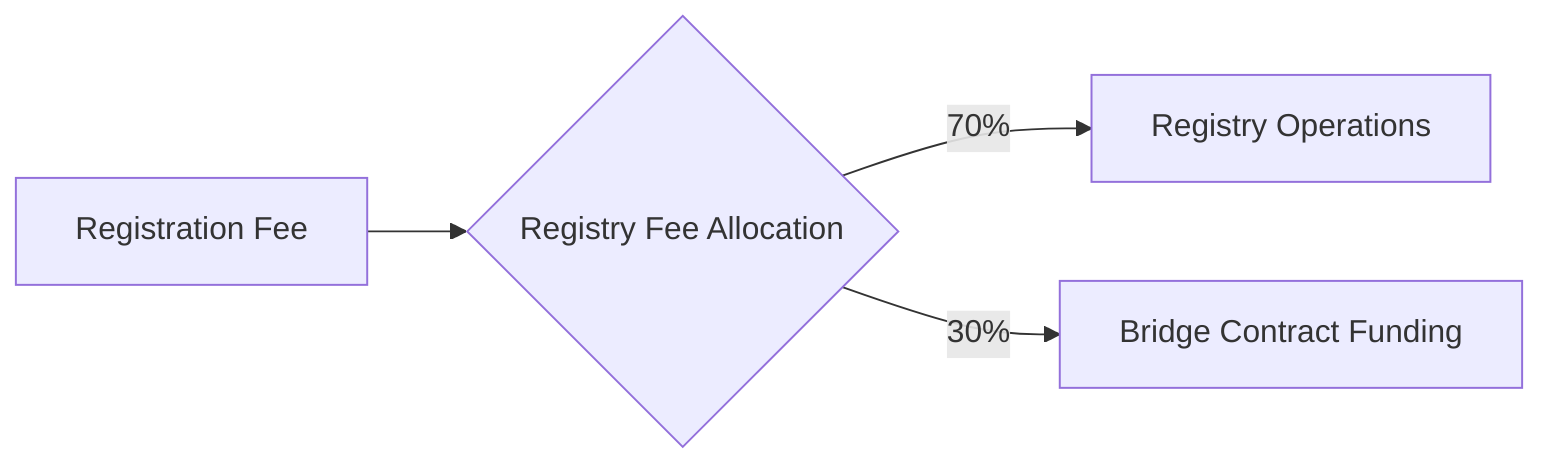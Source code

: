 flowchart LR
    A[Registration Fee] --> B{Registry Fee Allocation}
    B -->|70%| C[Registry Operations]
    B -->|30%| D[Bridge Contract Funding]